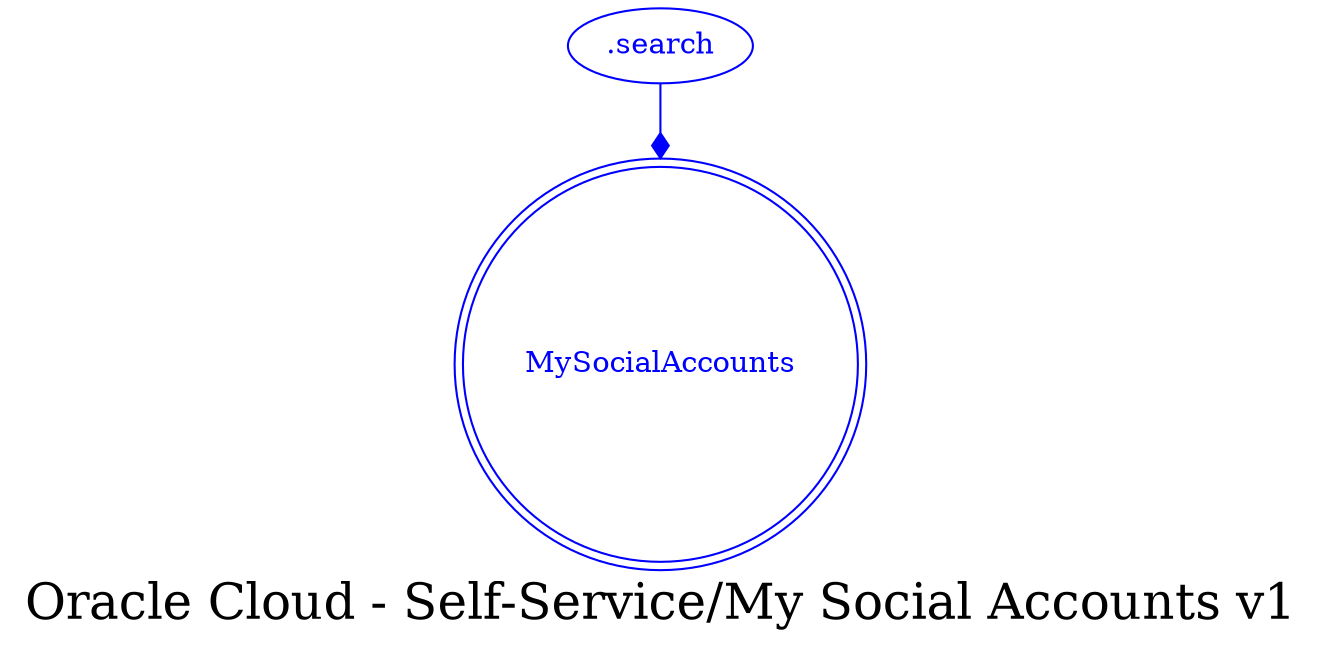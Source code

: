 digraph LexiconGraph {
graph[label="Oracle Cloud - Self-Service/My Social Accounts v1", fontsize=24]
splines=true
"MySocialAccounts" [color=blue, fontcolor=blue, shape=doublecircle]
".search" -> "MySocialAccounts" [color=blue, fontcolor=blue, arrowhead=diamond, arrowtail=none]
".search" [color=blue, fontcolor=blue, shape=ellipse]
}
